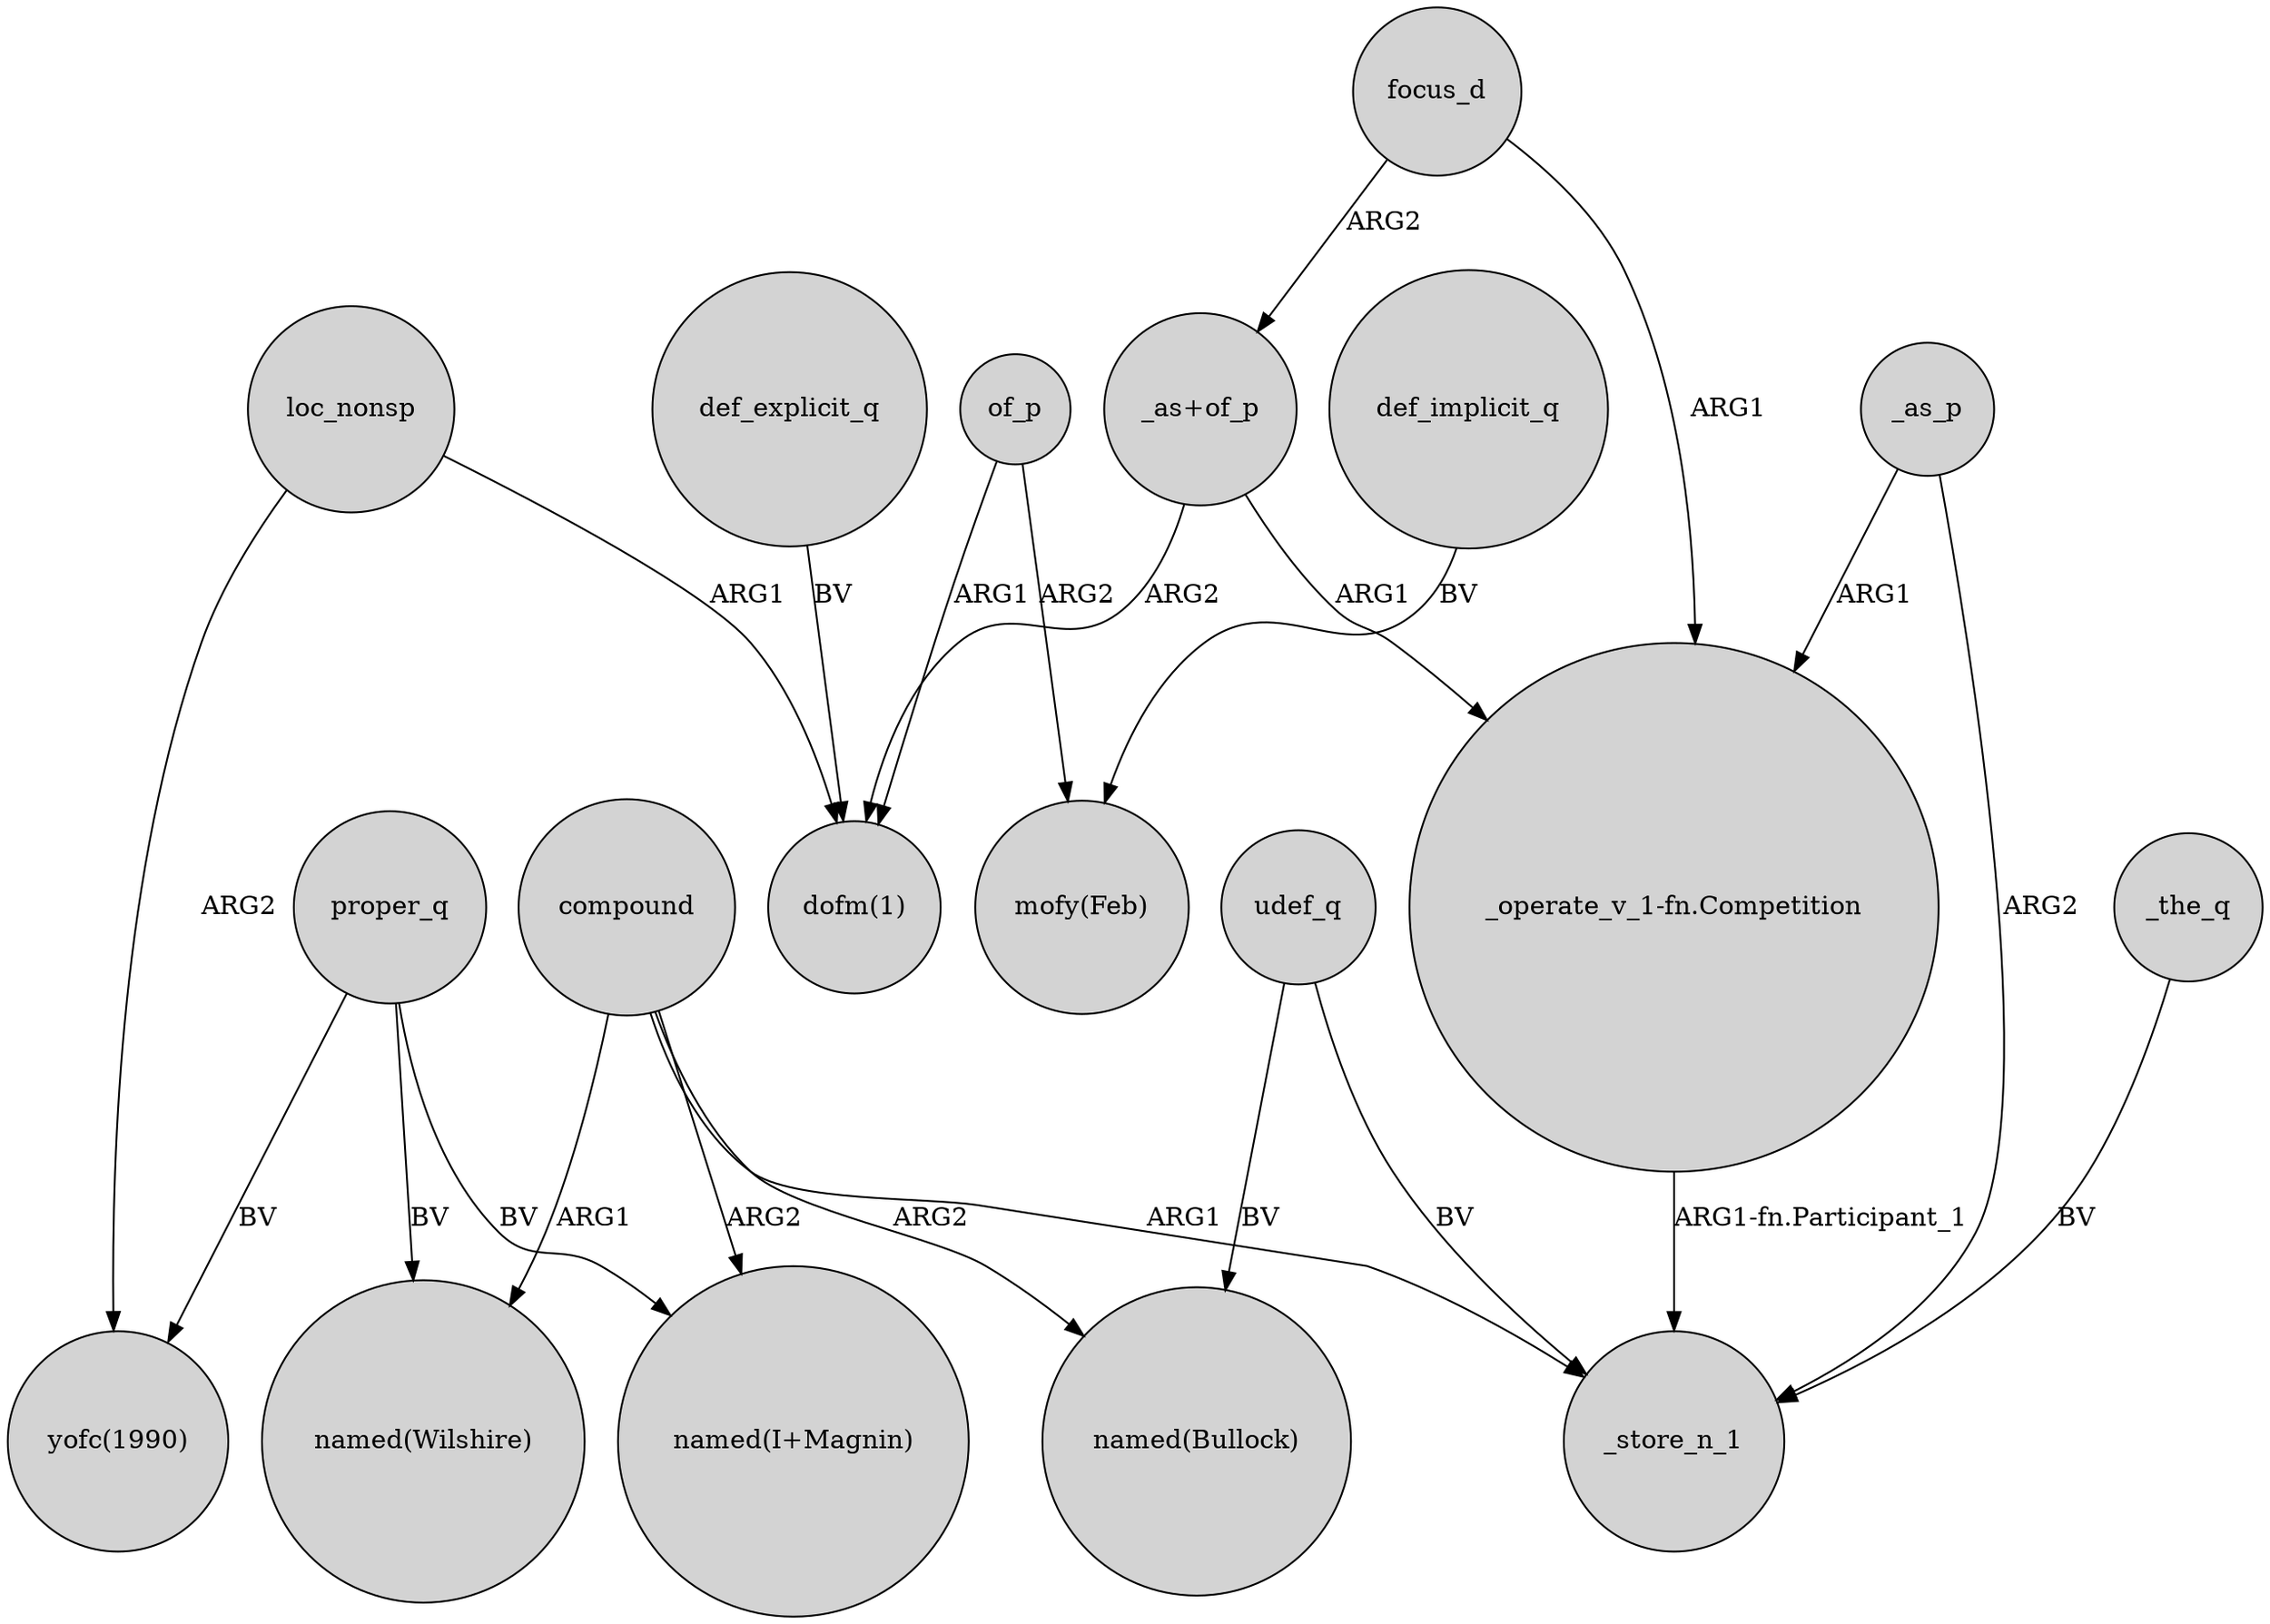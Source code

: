 digraph {
	node [shape=circle style=filled]
	compound -> "named(Wilshire)" [label=ARG1]
	compound -> "named(I+Magnin)" [label=ARG2]
	_as_p -> "_operate_v_1-fn.Competition" [label=ARG1]
	compound -> "named(Bullock)" [label=ARG2]
	of_p -> "mofy(Feb)" [label=ARG2]
	focus_d -> "_as+of_p" [label=ARG2]
	"_as+of_p" -> "dofm(1)" [label=ARG2]
	def_implicit_q -> "mofy(Feb)" [label=BV]
	focus_d -> "_operate_v_1-fn.Competition" [label=ARG1]
	proper_q -> "named(Wilshire)" [label=BV]
	"_as+of_p" -> "_operate_v_1-fn.Competition" [label=ARG1]
	_as_p -> _store_n_1 [label=ARG2]
	proper_q -> "named(I+Magnin)" [label=BV]
	udef_q -> _store_n_1 [label=BV]
	def_explicit_q -> "dofm(1)" [label=BV]
	udef_q -> "named(Bullock)" [label=BV]
	_the_q -> _store_n_1 [label=BV]
	compound -> _store_n_1 [label=ARG1]
	proper_q -> "yofc(1990)" [label=BV]
	of_p -> "dofm(1)" [label=ARG1]
	"_operate_v_1-fn.Competition" -> _store_n_1 [label="ARG1-fn.Participant_1"]
	loc_nonsp -> "yofc(1990)" [label=ARG2]
	loc_nonsp -> "dofm(1)" [label=ARG1]
}
